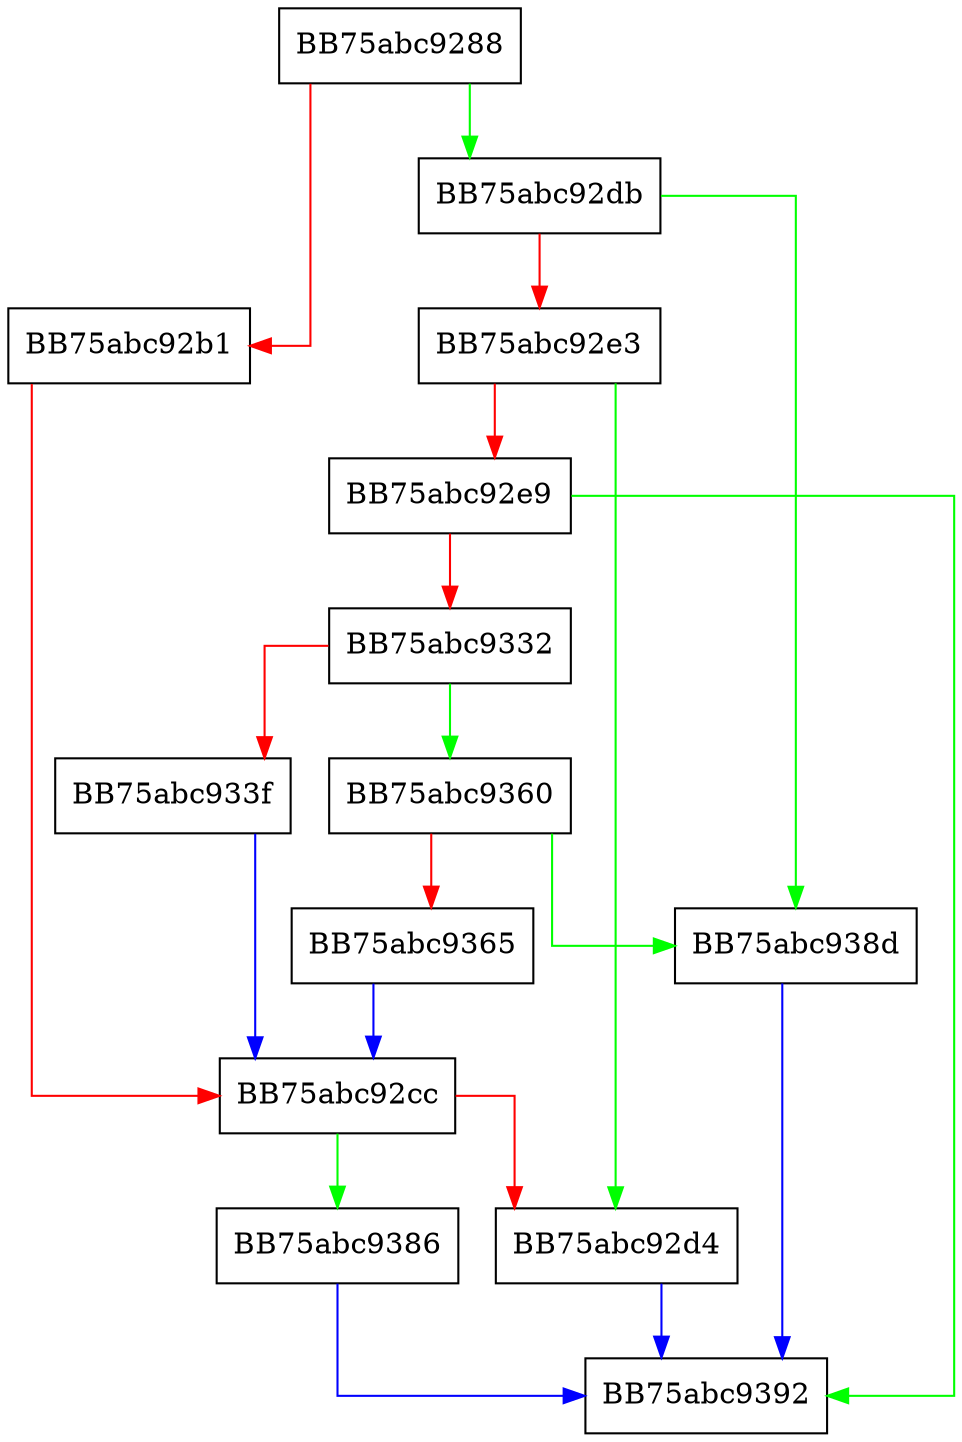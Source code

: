 digraph MarshalToManaged {
  node [shape="box"];
  graph [splines=ortho];
  BB75abc9288 -> BB75abc92db [color="green"];
  BB75abc9288 -> BB75abc92b1 [color="red"];
  BB75abc92b1 -> BB75abc92cc [color="red"];
  BB75abc92cc -> BB75abc9386 [color="green"];
  BB75abc92cc -> BB75abc92d4 [color="red"];
  BB75abc92d4 -> BB75abc9392 [color="blue"];
  BB75abc92db -> BB75abc938d [color="green"];
  BB75abc92db -> BB75abc92e3 [color="red"];
  BB75abc92e3 -> BB75abc92d4 [color="green"];
  BB75abc92e3 -> BB75abc92e9 [color="red"];
  BB75abc92e9 -> BB75abc9392 [color="green"];
  BB75abc92e9 -> BB75abc9332 [color="red"];
  BB75abc9332 -> BB75abc9360 [color="green"];
  BB75abc9332 -> BB75abc933f [color="red"];
  BB75abc933f -> BB75abc92cc [color="blue"];
  BB75abc9360 -> BB75abc938d [color="green"];
  BB75abc9360 -> BB75abc9365 [color="red"];
  BB75abc9365 -> BB75abc92cc [color="blue"];
  BB75abc9386 -> BB75abc9392 [color="blue"];
  BB75abc938d -> BB75abc9392 [color="blue"];
}